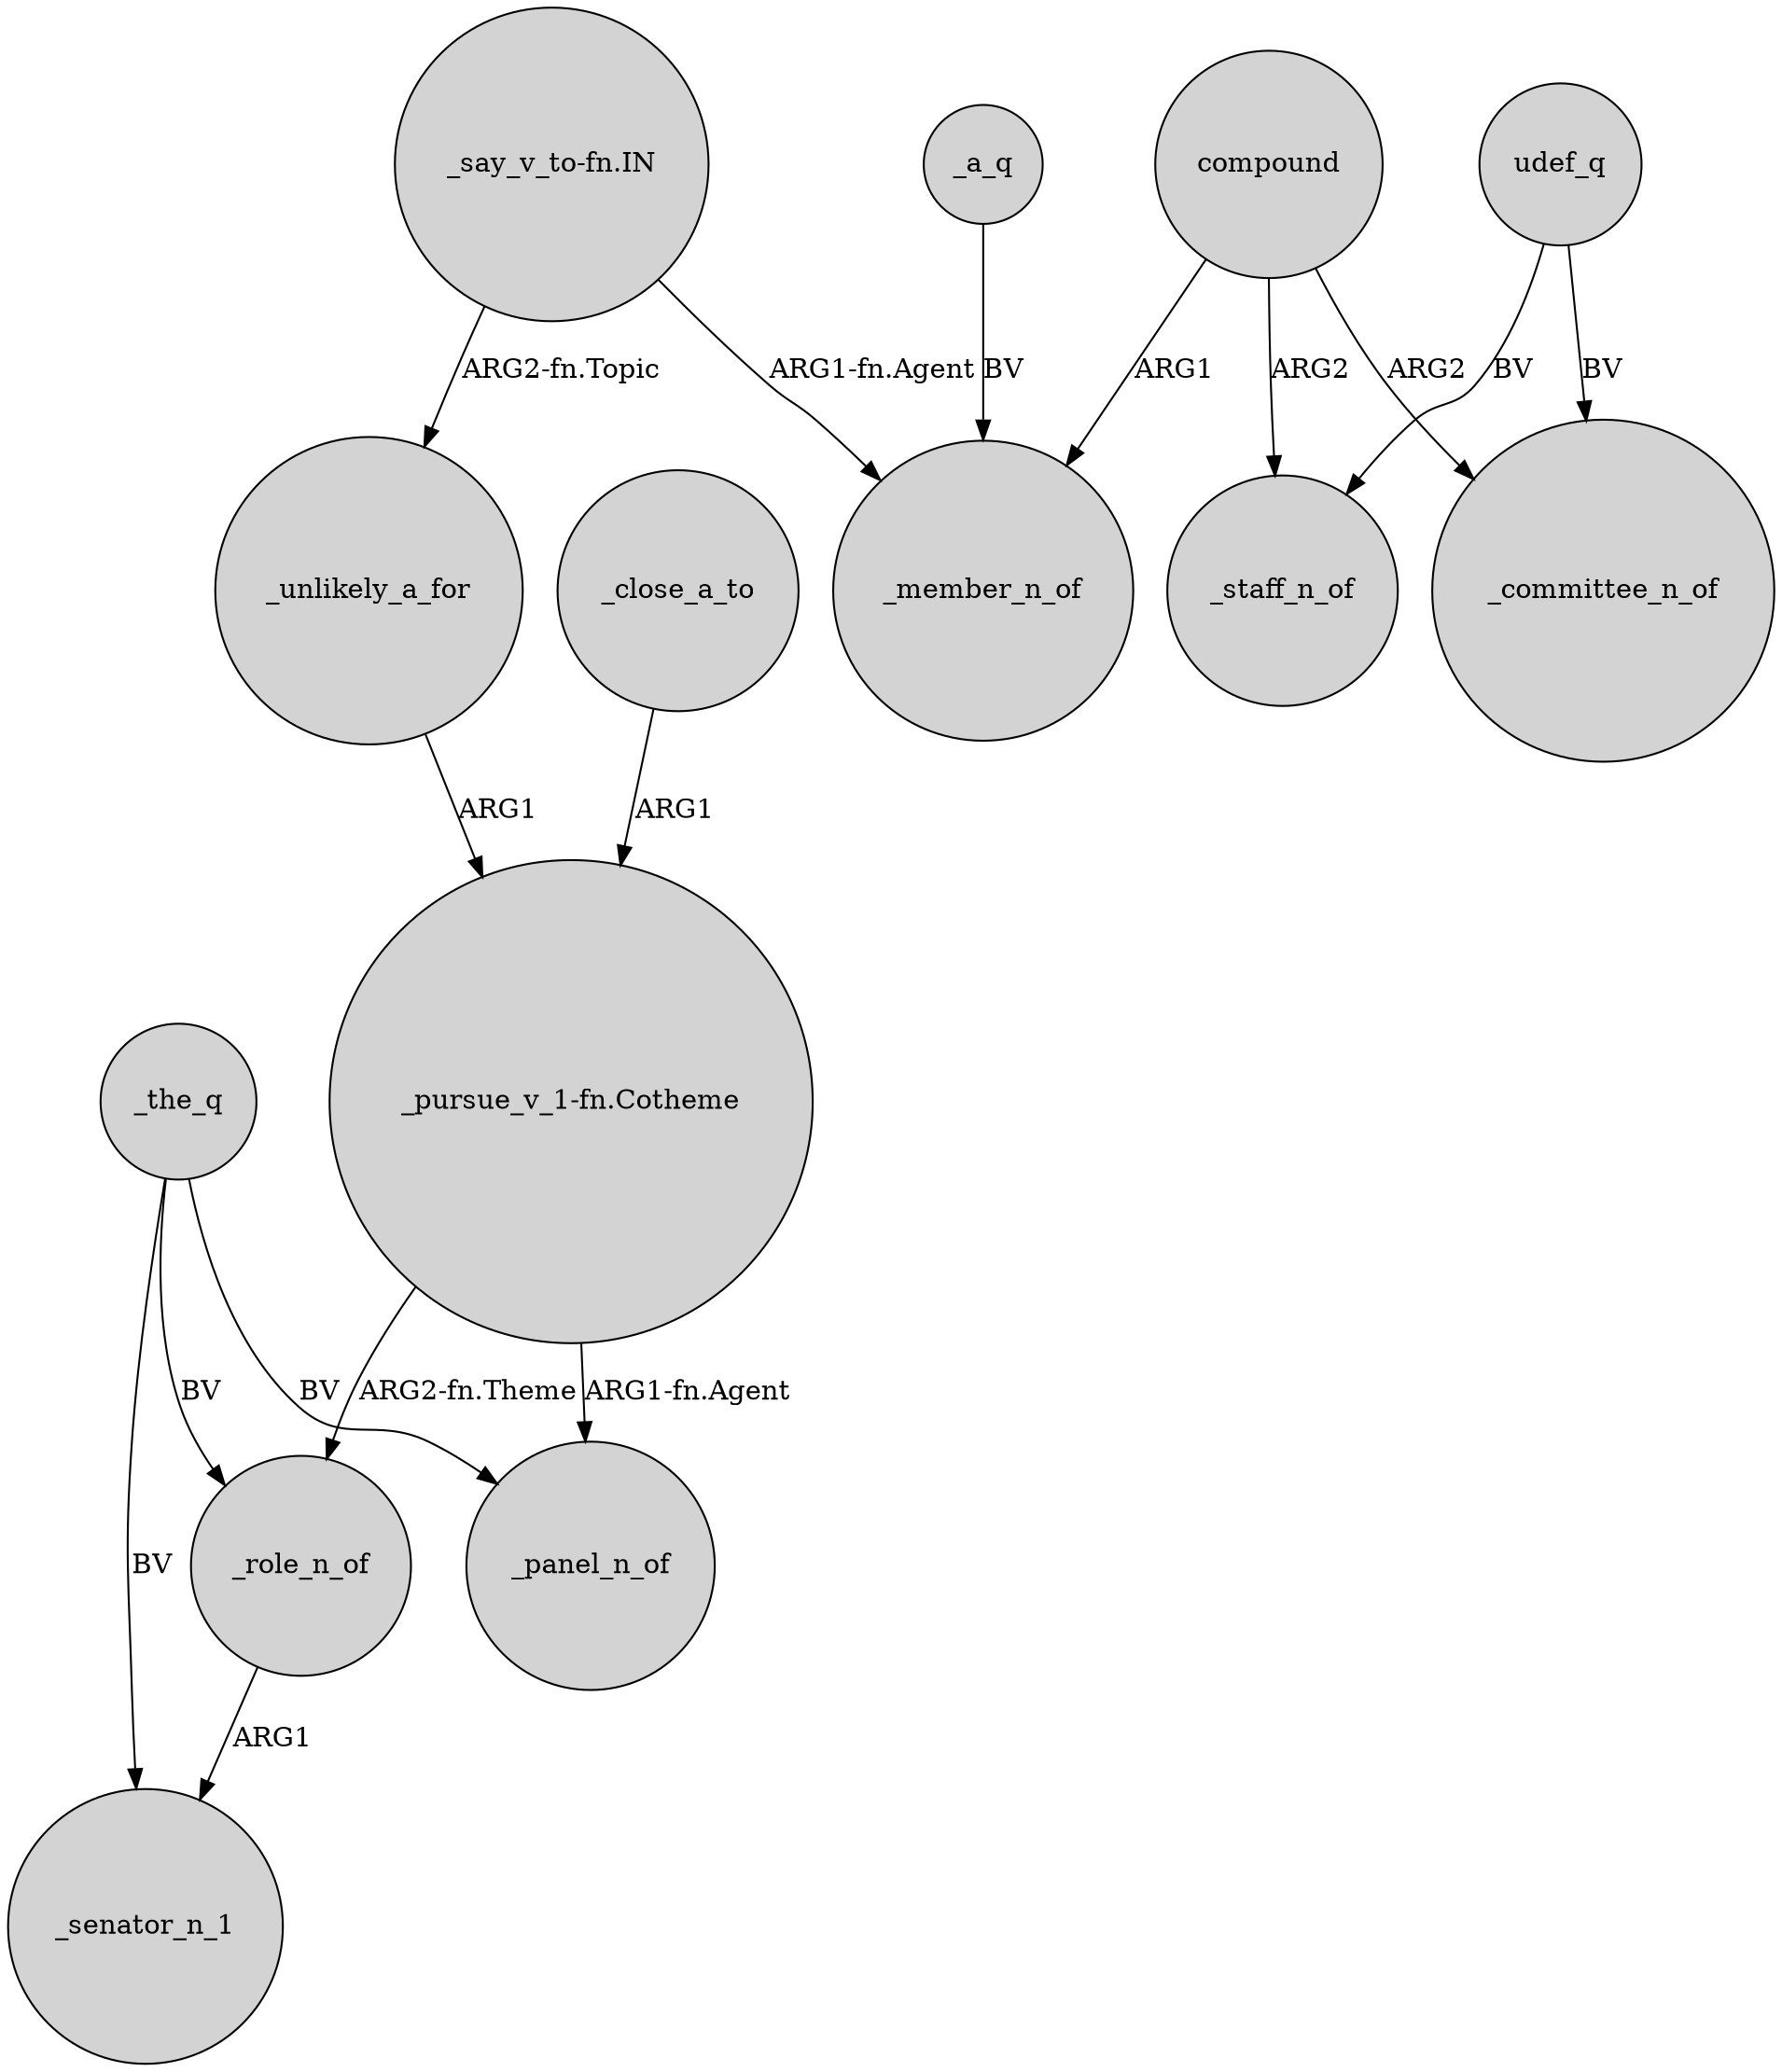digraph {
	node [shape=circle style=filled]
	"_say_v_to-fn.IN" -> _unlikely_a_for [label="ARG2-fn.Topic"]
	"_say_v_to-fn.IN" -> _member_n_of [label="ARG1-fn.Agent"]
	udef_q -> _committee_n_of [label=BV]
	_the_q -> _panel_n_of [label=BV]
	_close_a_to -> "_pursue_v_1-fn.Cotheme" [label=ARG1]
	_the_q -> _senator_n_1 [label=BV]
	_the_q -> _role_n_of [label=BV]
	compound -> _staff_n_of [label=ARG2]
	compound -> _committee_n_of [label=ARG2]
	_role_n_of -> _senator_n_1 [label=ARG1]
	_a_q -> _member_n_of [label=BV]
	udef_q -> _staff_n_of [label=BV]
	"_pursue_v_1-fn.Cotheme" -> _role_n_of [label="ARG2-fn.Theme"]
	_unlikely_a_for -> "_pursue_v_1-fn.Cotheme" [label=ARG1]
	compound -> _member_n_of [label=ARG1]
	"_pursue_v_1-fn.Cotheme" -> _panel_n_of [label="ARG1-fn.Agent"]
}
